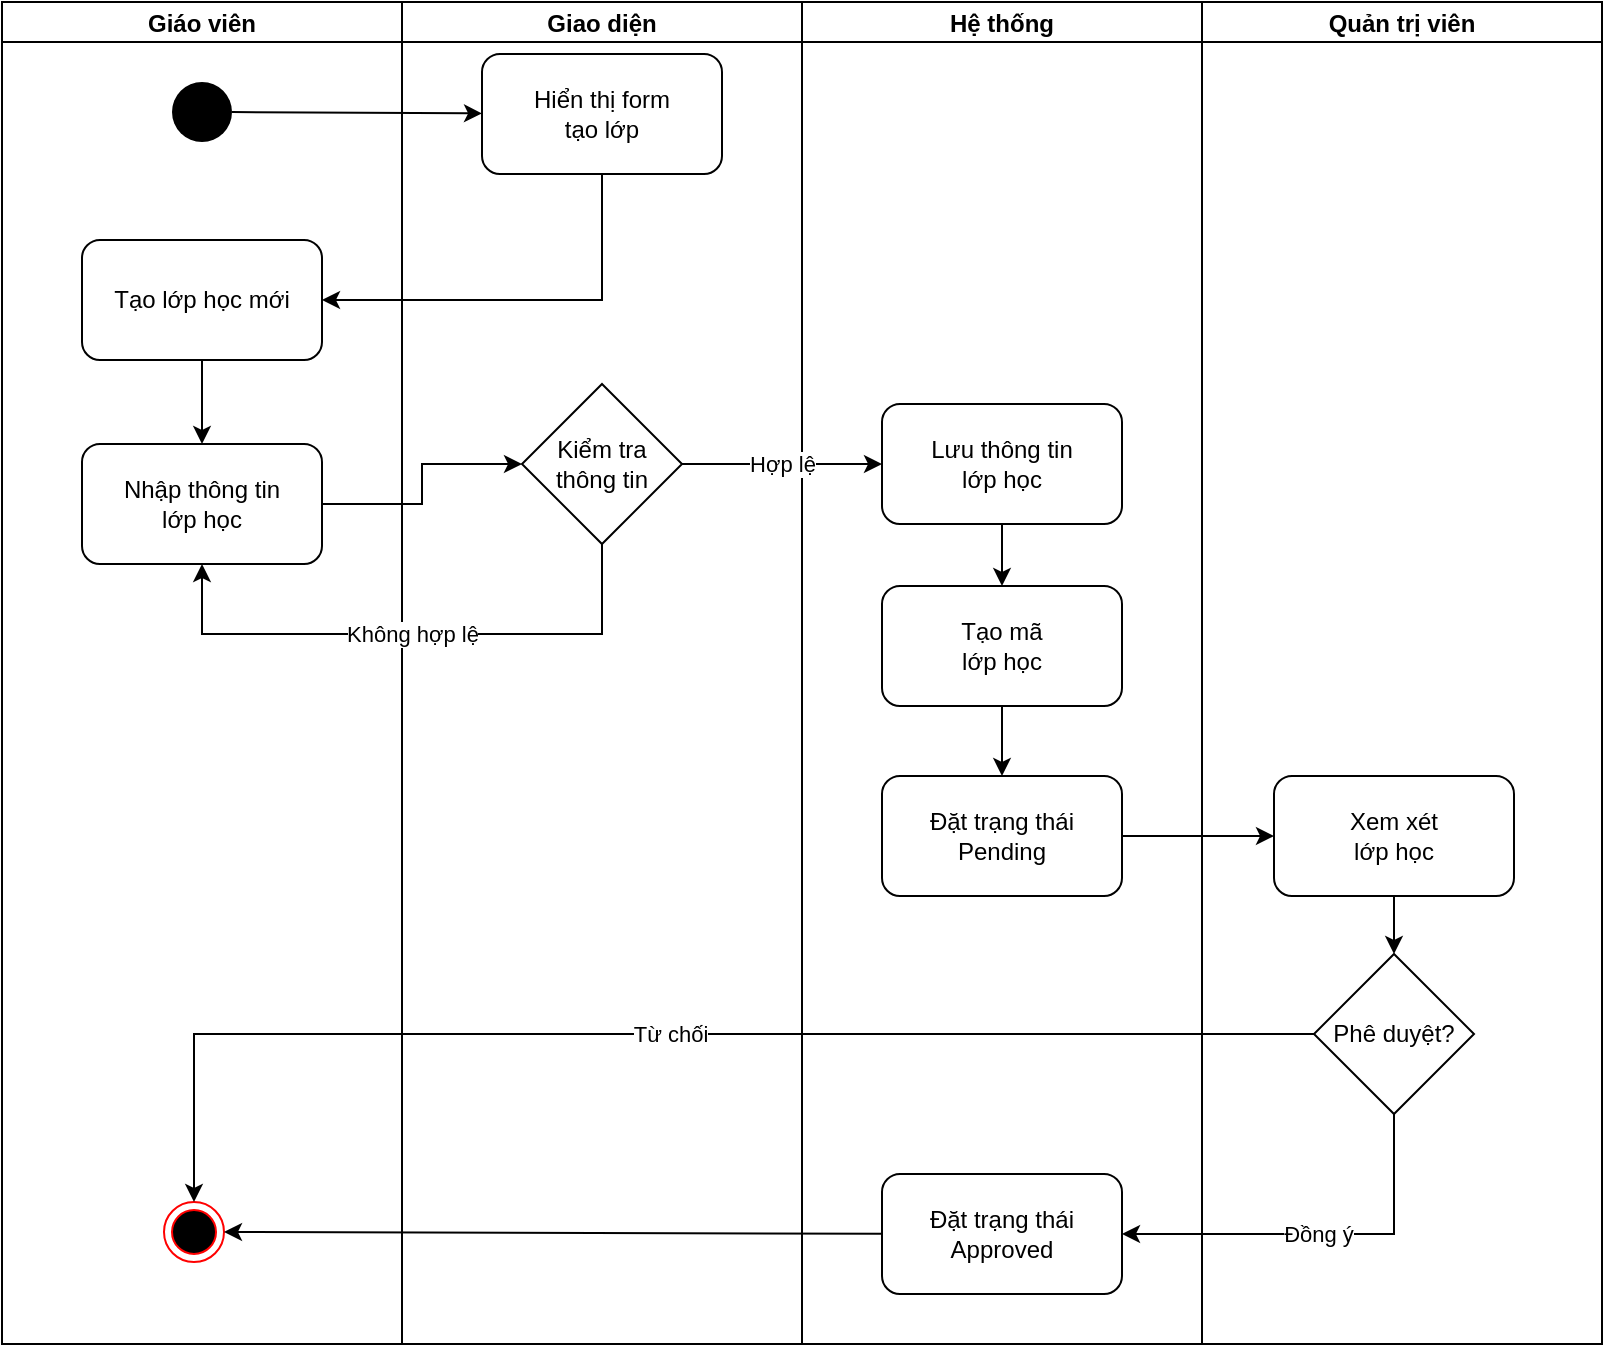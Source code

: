 <mxfile version="26.2.13">
  <diagram id="activity-diagram" name="Activity Diagram">
    <mxGraphModel dx="1294" dy="939" grid="0" gridSize="10" guides="1" tooltips="1" connect="1" arrows="1" fold="1" page="0" pageScale="1" pageWidth="1400" pageHeight="850" math="0" shadow="0">
      <root>
        <mxCell id="0" />
        <mxCell id="1" parent="0" />
        <mxCell id="swimlane1" value="Giáo viên" style="swimlane;startSize=20;horizontal=1;" parent="1" vertex="1">
          <mxGeometry x="40" y="40" width="200" height="671" as="geometry" />
        </mxCell>
        <mxCell id="start" value="" style="ellipse;fillColor=#000000;strokeColor=none;" parent="swimlane1" vertex="1">
          <mxGeometry x="85" y="40" width="30" height="30" as="geometry" />
        </mxCell>
        <mxCell id="createClass" value="Tạo lớp học mới" style="rounded=1;whiteSpace=wrap;html=1;" parent="swimlane1" vertex="1">
          <mxGeometry x="40" y="119" width="120" height="60" as="geometry" />
        </mxCell>
        <mxCell id="inputInfo" value="Nhập thông tin&#xa;lớp học" style="rounded=1;whiteSpace=wrap;html=1;" parent="swimlane1" vertex="1">
          <mxGeometry x="40" y="221" width="120" height="60" as="geometry" />
        </mxCell>
        <mxCell id="eC6_C8fzqlYo66NjYylJ-1" value="" style="ellipse;html=1;shape=endState;fillColor=#000000;strokeColor=#ff0000;" vertex="1" parent="swimlane1">
          <mxGeometry x="81" y="600" width="30" height="30" as="geometry" />
        </mxCell>
        <mxCell id="swimlane2" value="Giao diện" style="swimlane;startSize=20;horizontal=1;" parent="1" vertex="1">
          <mxGeometry x="240" y="40" width="200" height="671" as="geometry" />
        </mxCell>
        <mxCell id="showForm" value="Hiển thị form&#xa;tạo lớp" style="rounded=1;whiteSpace=wrap;html=1;" parent="swimlane2" vertex="1">
          <mxGeometry x="40" y="26" width="120" height="60" as="geometry" />
        </mxCell>
        <mxCell id="validateForm" value="Kiểm tra&#xa;thông tin" style="rhombus;whiteSpace=wrap;html=1;" parent="swimlane2" vertex="1">
          <mxGeometry x="60" y="191" width="80" height="80" as="geometry" />
        </mxCell>
        <mxCell id="swimlane3" value="Hệ thống" style="swimlane;startSize=20;horizontal=1;" parent="1" vertex="1">
          <mxGeometry x="440" y="40" width="200" height="671" as="geometry" />
        </mxCell>
        <mxCell id="saveClass" value="Lưu thông tin&#xa;lớp học" style="rounded=1;whiteSpace=wrap;html=1;" parent="swimlane3" vertex="1">
          <mxGeometry x="40" y="201" width="120" height="60" as="geometry" />
        </mxCell>
        <mxCell id="generateCode" value="Tạo mã&#xa;lớp học" style="rounded=1;whiteSpace=wrap;html=1;" parent="swimlane3" vertex="1">
          <mxGeometry x="40" y="292" width="120" height="60" as="geometry" />
        </mxCell>
        <mxCell id="setPending" value="Đặt trạng thái&#xa;Pending" style="rounded=1;whiteSpace=wrap;html=1;" parent="swimlane3" vertex="1">
          <mxGeometry x="40" y="387" width="120" height="60" as="geometry" />
        </mxCell>
        <mxCell id="setApproved" value="Đặt trạng thái&#xa;Approved" style="rounded=1;whiteSpace=wrap;html=1;" parent="swimlane3" vertex="1">
          <mxGeometry x="40" y="586" width="120" height="60" as="geometry" />
        </mxCell>
        <mxCell id="swimlane4" value="Quản trị viên" style="swimlane;startSize=20;horizontal=1;" parent="1" vertex="1">
          <mxGeometry x="640" y="40" width="200" height="671" as="geometry" />
        </mxCell>
        <mxCell id="reviewClass" value="Xem xét&#xa;lớp học" style="rounded=1;whiteSpace=wrap;html=1;" parent="swimlane4" vertex="1">
          <mxGeometry x="36" y="387" width="120" height="60" as="geometry" />
        </mxCell>
        <mxCell id="approvalDecision" value="Phê duyệt?" style="rhombus;whiteSpace=wrap;html=1;" parent="swimlane4" vertex="1">
          <mxGeometry x="56" y="476" width="80" height="80" as="geometry" />
        </mxCell>
        <mxCell id="flow1" value="" style="endArrow=classic;html=1;" parent="1" source="start" target="showForm" edge="1">
          <mxGeometry relative="1" as="geometry" />
        </mxCell>
        <mxCell id="flow2" value="" style="endArrow=classic;html=1;rounded=0;edgeStyle=orthogonalEdgeStyle;entryX=1;entryY=0.5;entryDx=0;entryDy=0;exitX=0.5;exitY=1;exitDx=0;exitDy=0;" parent="1" source="showForm" target="createClass" edge="1">
          <mxGeometry relative="1" as="geometry" />
        </mxCell>
        <mxCell id="flow3" value="" style="endArrow=classic;html=1;" parent="1" source="createClass" target="inputInfo" edge="1">
          <mxGeometry relative="1" as="geometry" />
        </mxCell>
        <mxCell id="flow4" value="" style="endArrow=classic;html=1;rounded=0;entryX=0;entryY=0.5;entryDx=0;entryDy=0;edgeStyle=orthogonalEdgeStyle;" parent="1" source="inputInfo" target="validateForm" edge="1">
          <mxGeometry relative="1" as="geometry" />
        </mxCell>
        <mxCell id="flow5" value="Hợp lệ" style="endArrow=classic;html=1;" parent="1" source="validateForm" target="saveClass" edge="1">
          <mxGeometry relative="1" as="geometry" />
        </mxCell>
        <mxCell id="flow6" value="Không hợp lệ" style="endArrow=classic;html=1;exitX=0.5;exitY=1;exitDx=0;exitDy=0;edgeStyle=orthogonalEdgeStyle;elbow=vertical;rounded=0;curved=0;entryX=0.5;entryY=1;entryDx=0;entryDy=0;" parent="1" source="validateForm" target="inputInfo" edge="1">
          <mxGeometry relative="1" as="geometry">
            <Array as="points">
              <mxPoint x="340" y="356" />
              <mxPoint x="140" y="356" />
            </Array>
          </mxGeometry>
        </mxCell>
        <mxCell id="flow7" value="" style="endArrow=classic;html=1;" parent="1" source="saveClass" target="generateCode" edge="1">
          <mxGeometry relative="1" as="geometry" />
        </mxCell>
        <mxCell id="flow8" value="" style="endArrow=classic;html=1;" parent="1" source="generateCode" target="setPending" edge="1">
          <mxGeometry relative="1" as="geometry" />
        </mxCell>
        <mxCell id="flow9" value="" style="endArrow=classic;html=1;" parent="1" source="setPending" target="reviewClass" edge="1">
          <mxGeometry relative="1" as="geometry" />
        </mxCell>
        <mxCell id="flow10" value="" style="endArrow=classic;html=1;" parent="1" source="reviewClass" target="approvalDecision" edge="1">
          <mxGeometry relative="1" as="geometry" />
        </mxCell>
        <mxCell id="flow11" value="Đồng ý" style="endArrow=classic;html=1;edgeStyle=orthogonalEdgeStyle;entryX=1;entryY=0.5;entryDx=0;entryDy=0;exitX=0.5;exitY=1;exitDx=0;exitDy=0;rounded=0;curved=0;" parent="1" source="approvalDecision" target="setApproved" edge="1">
          <mxGeometry relative="1" as="geometry" />
        </mxCell>
        <mxCell id="flow12" value="Từ chối" style="endArrow=classic;html=1;rounded=0;edgeStyle=orthogonalEdgeStyle;entryX=0.5;entryY=0;entryDx=0;entryDy=0;" parent="1" source="approvalDecision" target="eC6_C8fzqlYo66NjYylJ-1" edge="1">
          <mxGeometry relative="1" as="geometry">
            <mxPoint x="136" y="605" as="targetPoint" />
          </mxGeometry>
        </mxCell>
        <mxCell id="eC6_C8fzqlYo66NjYylJ-2" style="rounded=0;orthogonalLoop=1;jettySize=auto;html=1;entryX=1;entryY=0.5;entryDx=0;entryDy=0;" edge="1" parent="1" source="setApproved" target="eC6_C8fzqlYo66NjYylJ-1">
          <mxGeometry relative="1" as="geometry" />
        </mxCell>
      </root>
    </mxGraphModel>
  </diagram>
</mxfile>
